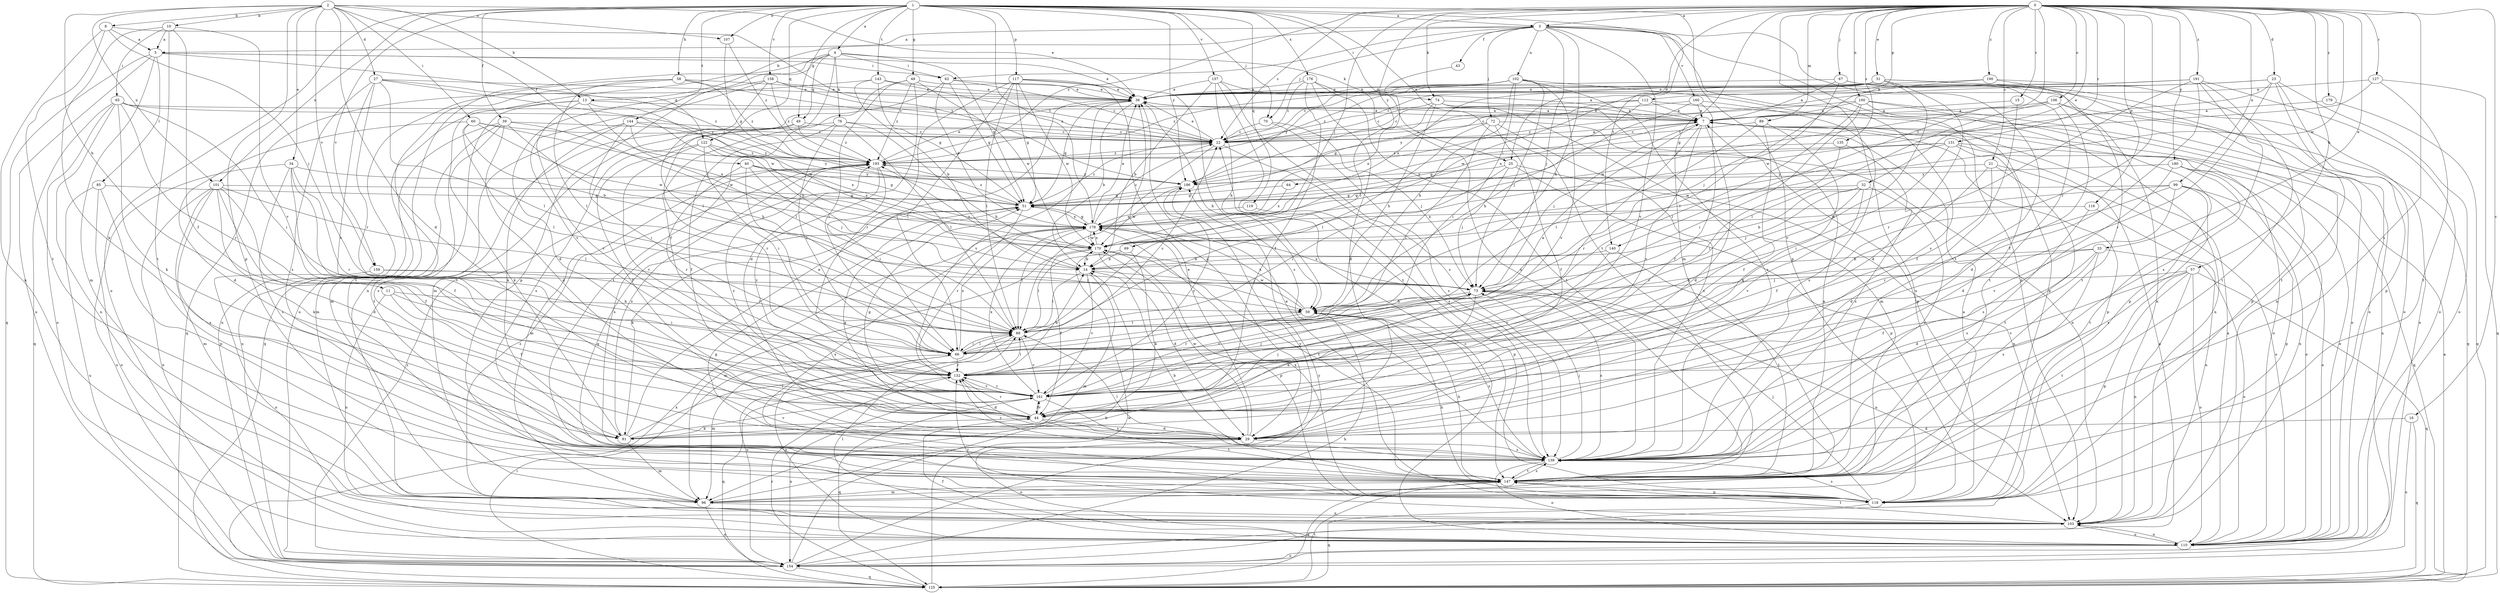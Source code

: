 strict digraph  {
0;
1;
2;
3;
4;
5;
7;
8;
10;
11;
13;
14;
15;
16;
21;
22;
23;
25;
27;
29;
31;
32;
33;
34;
36;
39;
40;
43;
44;
48;
49;
51;
57;
58;
59;
60;
62;
64;
65;
66;
67;
69;
70;
72;
73;
74;
76;
81;
85;
88;
89;
96;
99;
100;
101;
102;
103;
106;
107;
110;
112;
116;
117;
118;
119;
122;
125;
127;
131;
132;
135;
139;
140;
143;
144;
147;
154;
157;
158;
159;
160;
161;
170;
176;
178;
179;
180;
186;
190;
191;
193;
0 -> 3  [label=a];
0 -> 15  [label=c];
0 -> 16  [label=c];
0 -> 21  [label=c];
0 -> 22  [label=c];
0 -> 23  [label=d];
0 -> 25  [label=d];
0 -> 31  [label=e];
0 -> 32  [label=e];
0 -> 33  [label=e];
0 -> 57  [label=h];
0 -> 67  [label=j];
0 -> 69  [label=j];
0 -> 74  [label=k];
0 -> 89  [label=m];
0 -> 96  [label=m];
0 -> 99  [label=n];
0 -> 100  [label=n];
0 -> 106  [label=o];
0 -> 112  [label=p];
0 -> 116  [label=p];
0 -> 127  [label=r];
0 -> 131  [label=r];
0 -> 132  [label=r];
0 -> 135  [label=s];
0 -> 139  [label=s];
0 -> 140  [label=t];
0 -> 154  [label=u];
0 -> 170  [label=w];
0 -> 179  [label=y];
0 -> 180  [label=y];
0 -> 186  [label=y];
0 -> 190  [label=z];
0 -> 191  [label=z];
0 -> 193  [label=z];
1 -> 3  [label=a];
1 -> 4  [label=a];
1 -> 25  [label=d];
1 -> 39  [label=f];
1 -> 48  [label=g];
1 -> 49  [label=g];
1 -> 58  [label=h];
1 -> 70  [label=j];
1 -> 101  [label=n];
1 -> 107  [label=o];
1 -> 117  [label=p];
1 -> 118  [label=p];
1 -> 119  [label=q];
1 -> 122  [label=q];
1 -> 140  [label=t];
1 -> 143  [label=t];
1 -> 144  [label=t];
1 -> 147  [label=t];
1 -> 154  [label=u];
1 -> 157  [label=v];
1 -> 158  [label=v];
1 -> 159  [label=v];
1 -> 176  [label=x];
1 -> 178  [label=x];
1 -> 186  [label=y];
2 -> 8  [label=b];
2 -> 10  [label=b];
2 -> 11  [label=b];
2 -> 13  [label=b];
2 -> 27  [label=d];
2 -> 29  [label=d];
2 -> 34  [label=e];
2 -> 36  [label=e];
2 -> 40  [label=f];
2 -> 60  [label=i];
2 -> 101  [label=n];
2 -> 107  [label=o];
2 -> 118  [label=p];
2 -> 159  [label=v];
3 -> 5  [label=a];
3 -> 13  [label=b];
3 -> 43  [label=f];
3 -> 59  [label=h];
3 -> 62  [label=i];
3 -> 70  [label=j];
3 -> 72  [label=j];
3 -> 73  [label=j];
3 -> 102  [label=n];
3 -> 103  [label=n];
3 -> 139  [label=s];
3 -> 147  [label=t];
3 -> 160  [label=v];
3 -> 161  [label=v];
4 -> 44  [label=f];
4 -> 49  [label=g];
4 -> 51  [label=g];
4 -> 62  [label=i];
4 -> 74  [label=k];
4 -> 76  [label=k];
4 -> 103  [label=n];
4 -> 118  [label=p];
4 -> 154  [label=u];
5 -> 36  [label=e];
5 -> 62  [label=i];
5 -> 85  [label=l];
5 -> 96  [label=m];
5 -> 122  [label=q];
5 -> 125  [label=q];
5 -> 154  [label=u];
7 -> 22  [label=c];
7 -> 29  [label=d];
7 -> 36  [label=e];
7 -> 64  [label=i];
7 -> 73  [label=j];
7 -> 110  [label=o];
7 -> 118  [label=p];
7 -> 132  [label=r];
7 -> 161  [label=v];
8 -> 5  [label=a];
8 -> 73  [label=j];
8 -> 103  [label=n];
8 -> 147  [label=t];
8 -> 186  [label=y];
10 -> 5  [label=a];
10 -> 44  [label=f];
10 -> 65  [label=i];
10 -> 81  [label=k];
10 -> 147  [label=t];
10 -> 161  [label=v];
11 -> 44  [label=f];
11 -> 59  [label=h];
11 -> 66  [label=i];
11 -> 103  [label=n];
13 -> 7  [label=a];
13 -> 88  [label=l];
13 -> 96  [label=m];
13 -> 125  [label=q];
13 -> 161  [label=v];
13 -> 170  [label=w];
14 -> 73  [label=j];
14 -> 88  [label=l];
14 -> 96  [label=m];
14 -> 161  [label=v];
14 -> 193  [label=z];
15 -> 7  [label=a];
15 -> 44  [label=f];
16 -> 29  [label=d];
16 -> 125  [label=q];
16 -> 154  [label=u];
21 -> 29  [label=d];
21 -> 44  [label=f];
21 -> 110  [label=o];
21 -> 147  [label=t];
21 -> 186  [label=y];
22 -> 7  [label=a];
22 -> 36  [label=e];
22 -> 88  [label=l];
22 -> 139  [label=s];
22 -> 193  [label=z];
23 -> 36  [label=e];
23 -> 110  [label=o];
23 -> 118  [label=p];
23 -> 132  [label=r];
23 -> 147  [label=t];
23 -> 170  [label=w];
23 -> 186  [label=y];
25 -> 66  [label=i];
25 -> 73  [label=j];
25 -> 103  [label=n];
25 -> 118  [label=p];
25 -> 186  [label=y];
27 -> 36  [label=e];
27 -> 88  [label=l];
27 -> 132  [label=r];
27 -> 139  [label=s];
27 -> 161  [label=v];
27 -> 170  [label=w];
27 -> 193  [label=z];
29 -> 36  [label=e];
29 -> 51  [label=g];
29 -> 110  [label=o];
29 -> 139  [label=s];
29 -> 170  [label=w];
31 -> 29  [label=d];
31 -> 36  [label=e];
31 -> 103  [label=n];
31 -> 154  [label=u];
31 -> 161  [label=v];
31 -> 170  [label=w];
31 -> 178  [label=x];
31 -> 193  [label=z];
32 -> 14  [label=b];
32 -> 51  [label=g];
32 -> 73  [label=j];
32 -> 132  [label=r];
32 -> 139  [label=s];
32 -> 161  [label=v];
33 -> 14  [label=b];
33 -> 29  [label=d];
33 -> 44  [label=f];
33 -> 59  [label=h];
33 -> 110  [label=o];
33 -> 139  [label=s];
34 -> 44  [label=f];
34 -> 132  [label=r];
34 -> 139  [label=s];
34 -> 154  [label=u];
34 -> 161  [label=v];
34 -> 186  [label=y];
36 -> 7  [label=a];
36 -> 14  [label=b];
36 -> 51  [label=g];
36 -> 59  [label=h];
36 -> 161  [label=v];
39 -> 22  [label=c];
39 -> 29  [label=d];
39 -> 59  [label=h];
39 -> 81  [label=k];
39 -> 96  [label=m];
39 -> 154  [label=u];
39 -> 170  [label=w];
40 -> 51  [label=g];
40 -> 66  [label=i];
40 -> 73  [label=j];
40 -> 132  [label=r];
40 -> 178  [label=x];
40 -> 186  [label=y];
43 -> 88  [label=l];
44 -> 29  [label=d];
44 -> 51  [label=g];
44 -> 73  [label=j];
44 -> 81  [label=k];
44 -> 132  [label=r];
44 -> 147  [label=t];
44 -> 161  [label=v];
44 -> 193  [label=z];
48 -> 29  [label=d];
48 -> 36  [label=e];
48 -> 66  [label=i];
48 -> 147  [label=t];
48 -> 170  [label=w];
48 -> 193  [label=z];
49 -> 22  [label=c];
49 -> 132  [label=r];
49 -> 147  [label=t];
49 -> 193  [label=z];
51 -> 22  [label=c];
51 -> 81  [label=k];
51 -> 132  [label=r];
51 -> 178  [label=x];
51 -> 193  [label=z];
57 -> 73  [label=j];
57 -> 103  [label=n];
57 -> 110  [label=o];
57 -> 118  [label=p];
57 -> 125  [label=q];
57 -> 147  [label=t];
57 -> 161  [label=v];
58 -> 22  [label=c];
58 -> 36  [label=e];
58 -> 88  [label=l];
58 -> 147  [label=t];
58 -> 154  [label=u];
58 -> 193  [label=z];
59 -> 88  [label=l];
59 -> 132  [label=r];
59 -> 139  [label=s];
59 -> 170  [label=w];
59 -> 178  [label=x];
60 -> 14  [label=b];
60 -> 22  [label=c];
60 -> 29  [label=d];
60 -> 88  [label=l];
60 -> 170  [label=w];
60 -> 178  [label=x];
62 -> 22  [label=c];
62 -> 36  [label=e];
62 -> 51  [label=g];
62 -> 96  [label=m];
62 -> 178  [label=x];
64 -> 51  [label=g];
64 -> 178  [label=x];
65 -> 7  [label=a];
65 -> 66  [label=i];
65 -> 81  [label=k];
65 -> 103  [label=n];
65 -> 110  [label=o];
65 -> 125  [label=q];
65 -> 132  [label=r];
65 -> 193  [label=z];
66 -> 7  [label=a];
66 -> 22  [label=c];
66 -> 88  [label=l];
66 -> 96  [label=m];
66 -> 110  [label=o];
66 -> 132  [label=r];
66 -> 178  [label=x];
67 -> 7  [label=a];
67 -> 36  [label=e];
67 -> 88  [label=l];
67 -> 103  [label=n];
67 -> 110  [label=o];
67 -> 147  [label=t];
69 -> 14  [label=b];
69 -> 81  [label=k];
69 -> 88  [label=l];
70 -> 22  [label=c];
70 -> 73  [label=j];
70 -> 139  [label=s];
72 -> 22  [label=c];
72 -> 44  [label=f];
72 -> 66  [label=i];
72 -> 88  [label=l];
72 -> 103  [label=n];
72 -> 139  [label=s];
73 -> 59  [label=h];
73 -> 81  [label=k];
73 -> 103  [label=n];
73 -> 139  [label=s];
73 -> 161  [label=v];
73 -> 178  [label=x];
74 -> 7  [label=a];
74 -> 22  [label=c];
74 -> 59  [label=h];
74 -> 96  [label=m];
74 -> 118  [label=p];
74 -> 178  [label=x];
76 -> 22  [label=c];
76 -> 44  [label=f];
76 -> 59  [label=h];
76 -> 66  [label=i];
76 -> 88  [label=l];
76 -> 139  [label=s];
81 -> 36  [label=e];
81 -> 88  [label=l];
81 -> 96  [label=m];
81 -> 161  [label=v];
81 -> 193  [label=z];
85 -> 51  [label=g];
85 -> 110  [label=o];
85 -> 118  [label=p];
85 -> 154  [label=u];
88 -> 66  [label=i];
88 -> 154  [label=u];
88 -> 161  [label=v];
89 -> 22  [label=c];
89 -> 44  [label=f];
89 -> 81  [label=k];
89 -> 88  [label=l];
96 -> 7  [label=a];
96 -> 103  [label=n];
96 -> 154  [label=u];
96 -> 186  [label=y];
99 -> 51  [label=g];
99 -> 110  [label=o];
99 -> 118  [label=p];
99 -> 132  [label=r];
99 -> 139  [label=s];
99 -> 161  [label=v];
99 -> 170  [label=w];
100 -> 7  [label=a];
100 -> 22  [label=c];
100 -> 66  [label=i];
100 -> 88  [label=l];
100 -> 103  [label=n];
100 -> 110  [label=o];
100 -> 118  [label=p];
101 -> 29  [label=d];
101 -> 44  [label=f];
101 -> 51  [label=g];
101 -> 81  [label=k];
101 -> 88  [label=l];
101 -> 96  [label=m];
101 -> 110  [label=o];
101 -> 139  [label=s];
102 -> 22  [label=c];
102 -> 36  [label=e];
102 -> 59  [label=h];
102 -> 66  [label=i];
102 -> 73  [label=j];
102 -> 118  [label=p];
102 -> 139  [label=s];
102 -> 161  [label=v];
102 -> 186  [label=y];
102 -> 193  [label=z];
103 -> 110  [label=o];
103 -> 132  [label=r];
103 -> 147  [label=t];
103 -> 193  [label=z];
106 -> 7  [label=a];
106 -> 29  [label=d];
106 -> 88  [label=l];
106 -> 125  [label=q];
106 -> 154  [label=u];
106 -> 170  [label=w];
107 -> 51  [label=g];
107 -> 193  [label=z];
110 -> 7  [label=a];
110 -> 22  [label=c];
110 -> 44  [label=f];
110 -> 88  [label=l];
110 -> 103  [label=n];
110 -> 154  [label=u];
112 -> 7  [label=a];
112 -> 22  [label=c];
112 -> 51  [label=g];
112 -> 118  [label=p];
112 -> 178  [label=x];
116 -> 103  [label=n];
116 -> 139  [label=s];
116 -> 178  [label=x];
117 -> 29  [label=d];
117 -> 36  [label=e];
117 -> 51  [label=g];
117 -> 66  [label=i];
117 -> 88  [label=l];
117 -> 132  [label=r];
117 -> 139  [label=s];
117 -> 170  [label=w];
118 -> 36  [label=e];
118 -> 51  [label=g];
118 -> 59  [label=h];
118 -> 73  [label=j];
118 -> 125  [label=q];
118 -> 139  [label=s];
118 -> 178  [label=x];
119 -> 118  [label=p];
119 -> 178  [label=x];
122 -> 44  [label=f];
122 -> 66  [label=i];
122 -> 161  [label=v];
122 -> 178  [label=x];
122 -> 186  [label=y];
122 -> 193  [label=z];
125 -> 7  [label=a];
125 -> 66  [label=i];
125 -> 132  [label=r];
125 -> 147  [label=t];
125 -> 170  [label=w];
125 -> 178  [label=x];
127 -> 36  [label=e];
127 -> 51  [label=g];
127 -> 125  [label=q];
127 -> 147  [label=t];
131 -> 29  [label=d];
131 -> 51  [label=g];
131 -> 66  [label=i];
131 -> 110  [label=o];
131 -> 125  [label=q];
131 -> 170  [label=w];
131 -> 193  [label=z];
132 -> 14  [label=b];
132 -> 29  [label=d];
132 -> 88  [label=l];
132 -> 125  [label=q];
132 -> 161  [label=v];
135 -> 66  [label=i];
135 -> 139  [label=s];
135 -> 193  [label=z];
139 -> 73  [label=j];
139 -> 88  [label=l];
139 -> 110  [label=o];
139 -> 132  [label=r];
139 -> 147  [label=t];
140 -> 14  [label=b];
140 -> 147  [label=t];
140 -> 161  [label=v];
143 -> 14  [label=b];
143 -> 22  [label=c];
143 -> 36  [label=e];
143 -> 51  [label=g];
143 -> 125  [label=q];
144 -> 14  [label=b];
144 -> 22  [label=c];
144 -> 66  [label=i];
144 -> 81  [label=k];
144 -> 139  [label=s];
144 -> 186  [label=y];
147 -> 7  [label=a];
147 -> 14  [label=b];
147 -> 51  [label=g];
147 -> 59  [label=h];
147 -> 96  [label=m];
147 -> 118  [label=p];
147 -> 125  [label=q];
147 -> 139  [label=s];
147 -> 178  [label=x];
154 -> 7  [label=a];
154 -> 14  [label=b];
154 -> 59  [label=h];
154 -> 125  [label=q];
154 -> 186  [label=y];
154 -> 193  [label=z];
157 -> 7  [label=a];
157 -> 14  [label=b];
157 -> 36  [label=e];
157 -> 59  [label=h];
157 -> 139  [label=s];
157 -> 147  [label=t];
158 -> 22  [label=c];
158 -> 29  [label=d];
158 -> 36  [label=e];
158 -> 88  [label=l];
158 -> 161  [label=v];
158 -> 193  [label=z];
159 -> 73  [label=j];
159 -> 88  [label=l];
159 -> 110  [label=o];
160 -> 7  [label=a];
160 -> 44  [label=f];
160 -> 59  [label=h];
160 -> 139  [label=s];
160 -> 186  [label=y];
161 -> 44  [label=f];
161 -> 73  [label=j];
161 -> 125  [label=q];
161 -> 132  [label=r];
161 -> 139  [label=s];
161 -> 154  [label=u];
161 -> 178  [label=x];
161 -> 186  [label=y];
170 -> 14  [label=b];
170 -> 29  [label=d];
170 -> 44  [label=f];
170 -> 96  [label=m];
170 -> 118  [label=p];
170 -> 178  [label=x];
176 -> 22  [label=c];
176 -> 29  [label=d];
176 -> 36  [label=e];
176 -> 44  [label=f];
176 -> 139  [label=s];
176 -> 147  [label=t];
178 -> 22  [label=c];
178 -> 36  [label=e];
178 -> 51  [label=g];
178 -> 88  [label=l];
178 -> 147  [label=t];
178 -> 170  [label=w];
179 -> 7  [label=a];
179 -> 125  [label=q];
180 -> 103  [label=n];
180 -> 110  [label=o];
180 -> 139  [label=s];
180 -> 147  [label=t];
180 -> 186  [label=y];
186 -> 51  [label=g];
186 -> 170  [label=w];
190 -> 36  [label=e];
190 -> 73  [label=j];
190 -> 110  [label=o];
190 -> 147  [label=t];
191 -> 22  [label=c];
191 -> 36  [label=e];
191 -> 44  [label=f];
191 -> 110  [label=o];
191 -> 132  [label=r];
191 -> 139  [label=s];
191 -> 147  [label=t];
193 -> 36  [label=e];
193 -> 66  [label=i];
193 -> 96  [label=m];
193 -> 139  [label=s];
193 -> 161  [label=v];
193 -> 186  [label=y];
}
